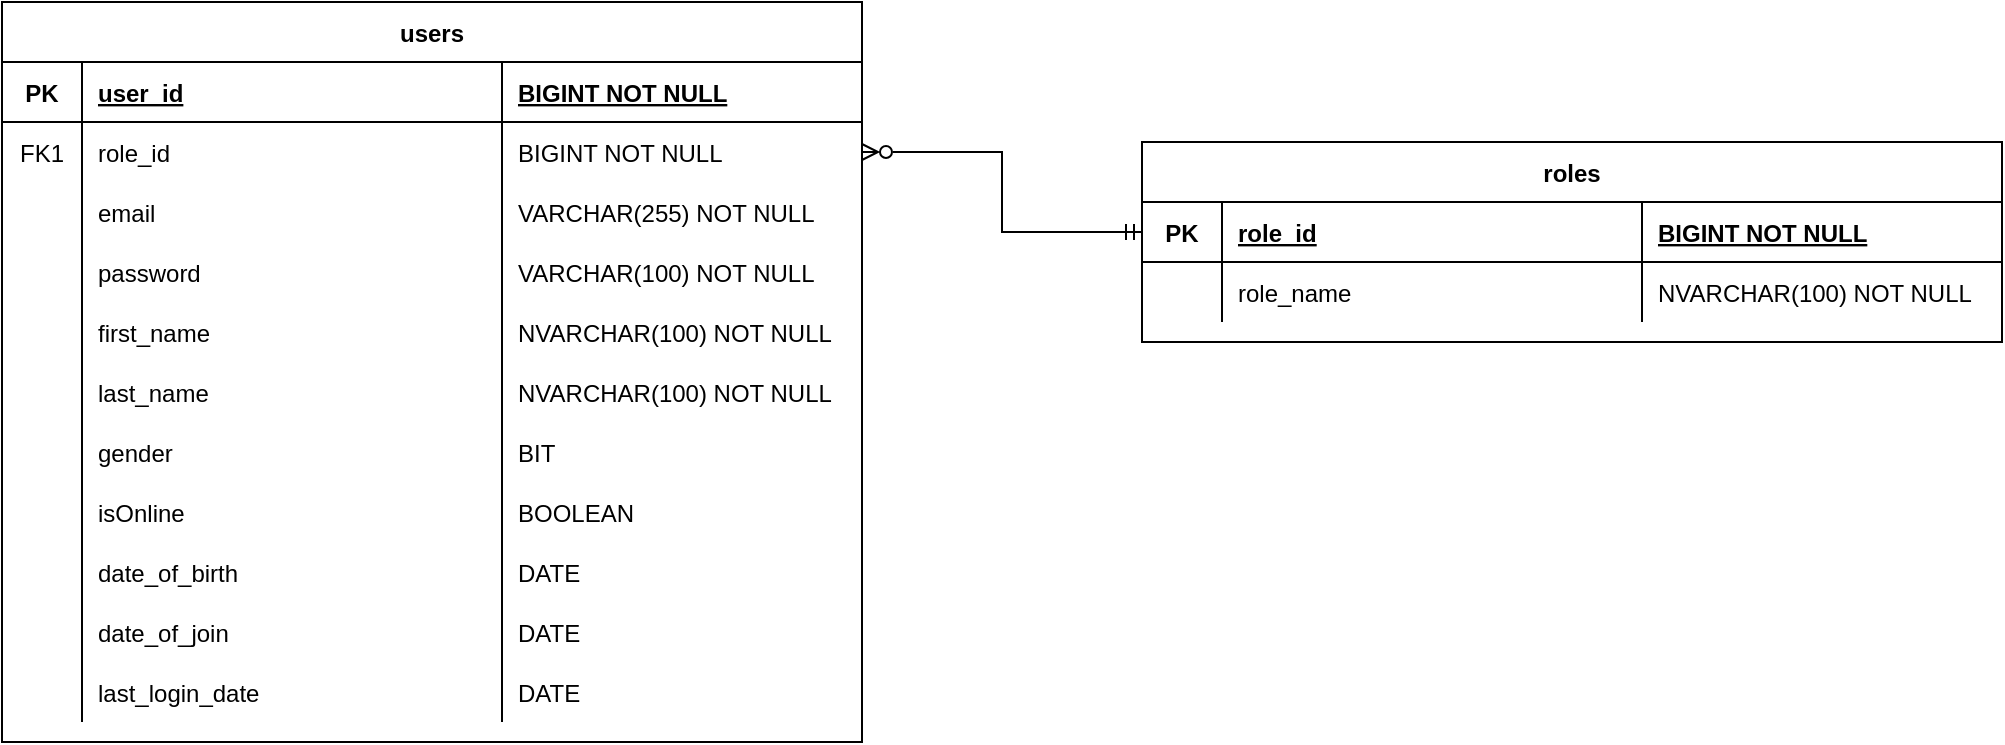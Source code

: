 <mxfile version="22.0.2" type="device">
  <diagram id="R2lEEEUBdFMjLlhIrx00" name="Page-1">
    <mxGraphModel dx="780" dy="504" grid="1" gridSize="10" guides="1" tooltips="1" connect="1" arrows="1" fold="1" page="1" pageScale="1" pageWidth="850" pageHeight="1100" math="0" shadow="0" extFonts="Permanent Marker^https://fonts.googleapis.com/css?family=Permanent+Marker">
      <root>
        <mxCell id="0" />
        <mxCell id="1" parent="0" />
        <mxCell id="C-vyLk0tnHw3VtMMgP7b-23" value="users" style="shape=table;startSize=30;container=1;collapsible=1;childLayout=tableLayout;fixedRows=1;rowLines=0;fontStyle=1;align=center;resizeLast=1;" parent="1" vertex="1">
          <mxGeometry x="90" y="70" width="430" height="370" as="geometry" />
        </mxCell>
        <mxCell id="C-vyLk0tnHw3VtMMgP7b-24" value="" style="shape=partialRectangle;collapsible=0;dropTarget=0;pointerEvents=0;fillColor=none;points=[[0,0.5],[1,0.5]];portConstraint=eastwest;top=0;left=0;right=0;bottom=1;" parent="C-vyLk0tnHw3VtMMgP7b-23" vertex="1">
          <mxGeometry y="30" width="430" height="30" as="geometry" />
        </mxCell>
        <mxCell id="C-vyLk0tnHw3VtMMgP7b-25" value="PK" style="shape=partialRectangle;overflow=hidden;connectable=0;fillColor=none;top=0;left=0;bottom=0;right=0;fontStyle=1;" parent="C-vyLk0tnHw3VtMMgP7b-24" vertex="1">
          <mxGeometry width="40" height="30" as="geometry">
            <mxRectangle width="40" height="30" as="alternateBounds" />
          </mxGeometry>
        </mxCell>
        <mxCell id="C-vyLk0tnHw3VtMMgP7b-26" value="user_id" style="shape=partialRectangle;overflow=hidden;connectable=0;fillColor=none;top=0;left=0;bottom=0;right=0;align=left;spacingLeft=6;fontStyle=5;" parent="C-vyLk0tnHw3VtMMgP7b-24" vertex="1">
          <mxGeometry x="40" width="210" height="30" as="geometry">
            <mxRectangle width="210" height="30" as="alternateBounds" />
          </mxGeometry>
        </mxCell>
        <mxCell id="CSb7I1wGA5Afq-EytWR8-1" value="BIGINT NOT NULL" style="shape=partialRectangle;overflow=hidden;connectable=0;fillColor=none;top=0;left=0;bottom=0;right=0;align=left;spacingLeft=6;fontStyle=5;" vertex="1" parent="C-vyLk0tnHw3VtMMgP7b-24">
          <mxGeometry x="250" width="180" height="30" as="geometry">
            <mxRectangle width="180" height="30" as="alternateBounds" />
          </mxGeometry>
        </mxCell>
        <mxCell id="CSb7I1wGA5Afq-EytWR8-15" style="shape=partialRectangle;collapsible=0;dropTarget=0;pointerEvents=0;fillColor=none;points=[[0,0.5],[1,0.5]];portConstraint=eastwest;top=0;left=0;right=0;bottom=0;" vertex="1" parent="C-vyLk0tnHw3VtMMgP7b-23">
          <mxGeometry y="60" width="430" height="30" as="geometry" />
        </mxCell>
        <mxCell id="CSb7I1wGA5Afq-EytWR8-16" value="FK1" style="shape=partialRectangle;overflow=hidden;connectable=0;fillColor=none;top=0;left=0;bottom=0;right=0;" vertex="1" parent="CSb7I1wGA5Afq-EytWR8-15">
          <mxGeometry width="40" height="30" as="geometry">
            <mxRectangle width="40" height="30" as="alternateBounds" />
          </mxGeometry>
        </mxCell>
        <mxCell id="CSb7I1wGA5Afq-EytWR8-17" value="role_id" style="shape=partialRectangle;overflow=hidden;connectable=0;fillColor=none;top=0;left=0;bottom=0;right=0;align=left;spacingLeft=6;" vertex="1" parent="CSb7I1wGA5Afq-EytWR8-15">
          <mxGeometry x="40" width="210" height="30" as="geometry">
            <mxRectangle width="210" height="30" as="alternateBounds" />
          </mxGeometry>
        </mxCell>
        <mxCell id="CSb7I1wGA5Afq-EytWR8-18" value="BIGINT NOT NULL" style="shape=partialRectangle;overflow=hidden;connectable=0;fillColor=none;top=0;left=0;bottom=0;right=0;align=left;spacingLeft=6;" vertex="1" parent="CSb7I1wGA5Afq-EytWR8-15">
          <mxGeometry x="250" width="180" height="30" as="geometry">
            <mxRectangle width="180" height="30" as="alternateBounds" />
          </mxGeometry>
        </mxCell>
        <mxCell id="CSb7I1wGA5Afq-EytWR8-19" style="shape=partialRectangle;collapsible=0;dropTarget=0;pointerEvents=0;fillColor=none;points=[[0,0.5],[1,0.5]];portConstraint=eastwest;top=0;left=0;right=0;bottom=0;" vertex="1" parent="C-vyLk0tnHw3VtMMgP7b-23">
          <mxGeometry y="90" width="430" height="30" as="geometry" />
        </mxCell>
        <mxCell id="CSb7I1wGA5Afq-EytWR8-20" style="shape=partialRectangle;overflow=hidden;connectable=0;fillColor=none;top=0;left=0;bottom=0;right=0;" vertex="1" parent="CSb7I1wGA5Afq-EytWR8-19">
          <mxGeometry width="40" height="30" as="geometry">
            <mxRectangle width="40" height="30" as="alternateBounds" />
          </mxGeometry>
        </mxCell>
        <mxCell id="CSb7I1wGA5Afq-EytWR8-21" value="email" style="shape=partialRectangle;overflow=hidden;connectable=0;fillColor=none;top=0;left=0;bottom=0;right=0;align=left;spacingLeft=6;" vertex="1" parent="CSb7I1wGA5Afq-EytWR8-19">
          <mxGeometry x="40" width="210" height="30" as="geometry">
            <mxRectangle width="210" height="30" as="alternateBounds" />
          </mxGeometry>
        </mxCell>
        <mxCell id="CSb7I1wGA5Afq-EytWR8-22" value="VARCHAR(255) NOT NULL" style="shape=partialRectangle;overflow=hidden;connectable=0;fillColor=none;top=0;left=0;bottom=0;right=0;align=left;spacingLeft=6;" vertex="1" parent="CSb7I1wGA5Afq-EytWR8-19">
          <mxGeometry x="250" width="180" height="30" as="geometry">
            <mxRectangle width="180" height="30" as="alternateBounds" />
          </mxGeometry>
        </mxCell>
        <mxCell id="CSb7I1wGA5Afq-EytWR8-23" style="shape=partialRectangle;collapsible=0;dropTarget=0;pointerEvents=0;fillColor=none;points=[[0,0.5],[1,0.5]];portConstraint=eastwest;top=0;left=0;right=0;bottom=0;" vertex="1" parent="C-vyLk0tnHw3VtMMgP7b-23">
          <mxGeometry y="120" width="430" height="30" as="geometry" />
        </mxCell>
        <mxCell id="CSb7I1wGA5Afq-EytWR8-24" style="shape=partialRectangle;overflow=hidden;connectable=0;fillColor=none;top=0;left=0;bottom=0;right=0;" vertex="1" parent="CSb7I1wGA5Afq-EytWR8-23">
          <mxGeometry width="40" height="30" as="geometry">
            <mxRectangle width="40" height="30" as="alternateBounds" />
          </mxGeometry>
        </mxCell>
        <mxCell id="CSb7I1wGA5Afq-EytWR8-25" value="password" style="shape=partialRectangle;overflow=hidden;connectable=0;fillColor=none;top=0;left=0;bottom=0;right=0;align=left;spacingLeft=6;" vertex="1" parent="CSb7I1wGA5Afq-EytWR8-23">
          <mxGeometry x="40" width="210" height="30" as="geometry">
            <mxRectangle width="210" height="30" as="alternateBounds" />
          </mxGeometry>
        </mxCell>
        <mxCell id="CSb7I1wGA5Afq-EytWR8-26" value="VARCHAR(100) NOT NULL" style="shape=partialRectangle;overflow=hidden;connectable=0;fillColor=none;top=0;left=0;bottom=0;right=0;align=left;spacingLeft=6;" vertex="1" parent="CSb7I1wGA5Afq-EytWR8-23">
          <mxGeometry x="250" width="180" height="30" as="geometry">
            <mxRectangle width="180" height="30" as="alternateBounds" />
          </mxGeometry>
        </mxCell>
        <mxCell id="C-vyLk0tnHw3VtMMgP7b-27" value="" style="shape=partialRectangle;collapsible=0;dropTarget=0;pointerEvents=0;fillColor=none;points=[[0,0.5],[1,0.5]];portConstraint=eastwest;top=0;left=0;right=0;bottom=0;" parent="C-vyLk0tnHw3VtMMgP7b-23" vertex="1">
          <mxGeometry y="150" width="430" height="30" as="geometry" />
        </mxCell>
        <mxCell id="C-vyLk0tnHw3VtMMgP7b-28" value="" style="shape=partialRectangle;overflow=hidden;connectable=0;fillColor=none;top=0;left=0;bottom=0;right=0;" parent="C-vyLk0tnHw3VtMMgP7b-27" vertex="1">
          <mxGeometry width="40" height="30" as="geometry">
            <mxRectangle width="40" height="30" as="alternateBounds" />
          </mxGeometry>
        </mxCell>
        <mxCell id="C-vyLk0tnHw3VtMMgP7b-29" value="first_name" style="shape=partialRectangle;overflow=hidden;connectable=0;fillColor=none;top=0;left=0;bottom=0;right=0;align=left;spacingLeft=6;" parent="C-vyLk0tnHw3VtMMgP7b-27" vertex="1">
          <mxGeometry x="40" width="210" height="30" as="geometry">
            <mxRectangle width="210" height="30" as="alternateBounds" />
          </mxGeometry>
        </mxCell>
        <mxCell id="CSb7I1wGA5Afq-EytWR8-2" value="NVARCHAR(100) NOT NULL" style="shape=partialRectangle;overflow=hidden;connectable=0;fillColor=none;top=0;left=0;bottom=0;right=0;align=left;spacingLeft=6;" vertex="1" parent="C-vyLk0tnHw3VtMMgP7b-27">
          <mxGeometry x="250" width="180" height="30" as="geometry">
            <mxRectangle width="180" height="30" as="alternateBounds" />
          </mxGeometry>
        </mxCell>
        <mxCell id="CSb7I1wGA5Afq-EytWR8-3" style="shape=partialRectangle;collapsible=0;dropTarget=0;pointerEvents=0;fillColor=none;points=[[0,0.5],[1,0.5]];portConstraint=eastwest;top=0;left=0;right=0;bottom=0;" vertex="1" parent="C-vyLk0tnHw3VtMMgP7b-23">
          <mxGeometry y="180" width="430" height="30" as="geometry" />
        </mxCell>
        <mxCell id="CSb7I1wGA5Afq-EytWR8-4" style="shape=partialRectangle;overflow=hidden;connectable=0;fillColor=none;top=0;left=0;bottom=0;right=0;" vertex="1" parent="CSb7I1wGA5Afq-EytWR8-3">
          <mxGeometry width="40" height="30" as="geometry">
            <mxRectangle width="40" height="30" as="alternateBounds" />
          </mxGeometry>
        </mxCell>
        <mxCell id="CSb7I1wGA5Afq-EytWR8-5" value="last_name" style="shape=partialRectangle;overflow=hidden;connectable=0;fillColor=none;top=0;left=0;bottom=0;right=0;align=left;spacingLeft=6;" vertex="1" parent="CSb7I1wGA5Afq-EytWR8-3">
          <mxGeometry x="40" width="210" height="30" as="geometry">
            <mxRectangle width="210" height="30" as="alternateBounds" />
          </mxGeometry>
        </mxCell>
        <mxCell id="CSb7I1wGA5Afq-EytWR8-6" value="NVARCHAR(100) NOT NULL" style="shape=partialRectangle;overflow=hidden;connectable=0;fillColor=none;top=0;left=0;bottom=0;right=0;align=left;spacingLeft=6;" vertex="1" parent="CSb7I1wGA5Afq-EytWR8-3">
          <mxGeometry x="250" width="180" height="30" as="geometry">
            <mxRectangle width="180" height="30" as="alternateBounds" />
          </mxGeometry>
        </mxCell>
        <mxCell id="CSb7I1wGA5Afq-EytWR8-7" style="shape=partialRectangle;collapsible=0;dropTarget=0;pointerEvents=0;fillColor=none;points=[[0,0.5],[1,0.5]];portConstraint=eastwest;top=0;left=0;right=0;bottom=0;" vertex="1" parent="C-vyLk0tnHw3VtMMgP7b-23">
          <mxGeometry y="210" width="430" height="30" as="geometry" />
        </mxCell>
        <mxCell id="CSb7I1wGA5Afq-EytWR8-8" style="shape=partialRectangle;overflow=hidden;connectable=0;fillColor=none;top=0;left=0;bottom=0;right=0;" vertex="1" parent="CSb7I1wGA5Afq-EytWR8-7">
          <mxGeometry width="40" height="30" as="geometry">
            <mxRectangle width="40" height="30" as="alternateBounds" />
          </mxGeometry>
        </mxCell>
        <mxCell id="CSb7I1wGA5Afq-EytWR8-9" value="gender" style="shape=partialRectangle;overflow=hidden;connectable=0;fillColor=none;top=0;left=0;bottom=0;right=0;align=left;spacingLeft=6;" vertex="1" parent="CSb7I1wGA5Afq-EytWR8-7">
          <mxGeometry x="40" width="210" height="30" as="geometry">
            <mxRectangle width="210" height="30" as="alternateBounds" />
          </mxGeometry>
        </mxCell>
        <mxCell id="CSb7I1wGA5Afq-EytWR8-10" value="BIT " style="shape=partialRectangle;overflow=hidden;connectable=0;fillColor=none;top=0;left=0;bottom=0;right=0;align=left;spacingLeft=6;" vertex="1" parent="CSb7I1wGA5Afq-EytWR8-7">
          <mxGeometry x="250" width="180" height="30" as="geometry">
            <mxRectangle width="180" height="30" as="alternateBounds" />
          </mxGeometry>
        </mxCell>
        <mxCell id="CSb7I1wGA5Afq-EytWR8-69" style="shape=partialRectangle;collapsible=0;dropTarget=0;pointerEvents=0;fillColor=none;points=[[0,0.5],[1,0.5]];portConstraint=eastwest;top=0;left=0;right=0;bottom=0;" vertex="1" parent="C-vyLk0tnHw3VtMMgP7b-23">
          <mxGeometry y="240" width="430" height="30" as="geometry" />
        </mxCell>
        <mxCell id="CSb7I1wGA5Afq-EytWR8-70" style="shape=partialRectangle;overflow=hidden;connectable=0;fillColor=none;top=0;left=0;bottom=0;right=0;" vertex="1" parent="CSb7I1wGA5Afq-EytWR8-69">
          <mxGeometry width="40" height="30" as="geometry">
            <mxRectangle width="40" height="30" as="alternateBounds" />
          </mxGeometry>
        </mxCell>
        <mxCell id="CSb7I1wGA5Afq-EytWR8-71" value="isOnline" style="shape=partialRectangle;overflow=hidden;connectable=0;fillColor=none;top=0;left=0;bottom=0;right=0;align=left;spacingLeft=6;" vertex="1" parent="CSb7I1wGA5Afq-EytWR8-69">
          <mxGeometry x="40" width="210" height="30" as="geometry">
            <mxRectangle width="210" height="30" as="alternateBounds" />
          </mxGeometry>
        </mxCell>
        <mxCell id="CSb7I1wGA5Afq-EytWR8-72" value="BOOLEAN" style="shape=partialRectangle;overflow=hidden;connectable=0;fillColor=none;top=0;left=0;bottom=0;right=0;align=left;spacingLeft=6;" vertex="1" parent="CSb7I1wGA5Afq-EytWR8-69">
          <mxGeometry x="250" width="180" height="30" as="geometry">
            <mxRectangle width="180" height="30" as="alternateBounds" />
          </mxGeometry>
        </mxCell>
        <mxCell id="CSb7I1wGA5Afq-EytWR8-61" style="shape=partialRectangle;collapsible=0;dropTarget=0;pointerEvents=0;fillColor=none;points=[[0,0.5],[1,0.5]];portConstraint=eastwest;top=0;left=0;right=0;bottom=0;" vertex="1" parent="C-vyLk0tnHw3VtMMgP7b-23">
          <mxGeometry y="270" width="430" height="30" as="geometry" />
        </mxCell>
        <mxCell id="CSb7I1wGA5Afq-EytWR8-62" style="shape=partialRectangle;overflow=hidden;connectable=0;fillColor=none;top=0;left=0;bottom=0;right=0;" vertex="1" parent="CSb7I1wGA5Afq-EytWR8-61">
          <mxGeometry width="40" height="30" as="geometry">
            <mxRectangle width="40" height="30" as="alternateBounds" />
          </mxGeometry>
        </mxCell>
        <mxCell id="CSb7I1wGA5Afq-EytWR8-63" value="date_of_birth" style="shape=partialRectangle;overflow=hidden;connectable=0;fillColor=none;top=0;left=0;bottom=0;right=0;align=left;spacingLeft=6;" vertex="1" parent="CSb7I1wGA5Afq-EytWR8-61">
          <mxGeometry x="40" width="210" height="30" as="geometry">
            <mxRectangle width="210" height="30" as="alternateBounds" />
          </mxGeometry>
        </mxCell>
        <mxCell id="CSb7I1wGA5Afq-EytWR8-64" value="DATE" style="shape=partialRectangle;overflow=hidden;connectable=0;fillColor=none;top=0;left=0;bottom=0;right=0;align=left;spacingLeft=6;" vertex="1" parent="CSb7I1wGA5Afq-EytWR8-61">
          <mxGeometry x="250" width="180" height="30" as="geometry">
            <mxRectangle width="180" height="30" as="alternateBounds" />
          </mxGeometry>
        </mxCell>
        <mxCell id="CSb7I1wGA5Afq-EytWR8-11" style="shape=partialRectangle;collapsible=0;dropTarget=0;pointerEvents=0;fillColor=none;points=[[0,0.5],[1,0.5]];portConstraint=eastwest;top=0;left=0;right=0;bottom=0;" vertex="1" parent="C-vyLk0tnHw3VtMMgP7b-23">
          <mxGeometry y="300" width="430" height="30" as="geometry" />
        </mxCell>
        <mxCell id="CSb7I1wGA5Afq-EytWR8-12" style="shape=partialRectangle;overflow=hidden;connectable=0;fillColor=none;top=0;left=0;bottom=0;right=0;" vertex="1" parent="CSb7I1wGA5Afq-EytWR8-11">
          <mxGeometry width="40" height="30" as="geometry">
            <mxRectangle width="40" height="30" as="alternateBounds" />
          </mxGeometry>
        </mxCell>
        <mxCell id="CSb7I1wGA5Afq-EytWR8-13" value="date_of_join" style="shape=partialRectangle;overflow=hidden;connectable=0;fillColor=none;top=0;left=0;bottom=0;right=0;align=left;spacingLeft=6;" vertex="1" parent="CSb7I1wGA5Afq-EytWR8-11">
          <mxGeometry x="40" width="210" height="30" as="geometry">
            <mxRectangle width="210" height="30" as="alternateBounds" />
          </mxGeometry>
        </mxCell>
        <mxCell id="CSb7I1wGA5Afq-EytWR8-14" value="DATE" style="shape=partialRectangle;overflow=hidden;connectable=0;fillColor=none;top=0;left=0;bottom=0;right=0;align=left;spacingLeft=6;" vertex="1" parent="CSb7I1wGA5Afq-EytWR8-11">
          <mxGeometry x="250" width="180" height="30" as="geometry">
            <mxRectangle width="180" height="30" as="alternateBounds" />
          </mxGeometry>
        </mxCell>
        <mxCell id="CSb7I1wGA5Afq-EytWR8-65" style="shape=partialRectangle;collapsible=0;dropTarget=0;pointerEvents=0;fillColor=none;points=[[0,0.5],[1,0.5]];portConstraint=eastwest;top=0;left=0;right=0;bottom=0;" vertex="1" parent="C-vyLk0tnHw3VtMMgP7b-23">
          <mxGeometry y="330" width="430" height="30" as="geometry" />
        </mxCell>
        <mxCell id="CSb7I1wGA5Afq-EytWR8-66" style="shape=partialRectangle;overflow=hidden;connectable=0;fillColor=none;top=0;left=0;bottom=0;right=0;" vertex="1" parent="CSb7I1wGA5Afq-EytWR8-65">
          <mxGeometry width="40" height="30" as="geometry">
            <mxRectangle width="40" height="30" as="alternateBounds" />
          </mxGeometry>
        </mxCell>
        <mxCell id="CSb7I1wGA5Afq-EytWR8-67" value="last_login_date" style="shape=partialRectangle;overflow=hidden;connectable=0;fillColor=none;top=0;left=0;bottom=0;right=0;align=left;spacingLeft=6;" vertex="1" parent="CSb7I1wGA5Afq-EytWR8-65">
          <mxGeometry x="40" width="210" height="30" as="geometry">
            <mxRectangle width="210" height="30" as="alternateBounds" />
          </mxGeometry>
        </mxCell>
        <mxCell id="CSb7I1wGA5Afq-EytWR8-68" value="DATE" style="shape=partialRectangle;overflow=hidden;connectable=0;fillColor=none;top=0;left=0;bottom=0;right=0;align=left;spacingLeft=6;" vertex="1" parent="CSb7I1wGA5Afq-EytWR8-65">
          <mxGeometry x="250" width="180" height="30" as="geometry">
            <mxRectangle width="180" height="30" as="alternateBounds" />
          </mxGeometry>
        </mxCell>
        <mxCell id="CSb7I1wGA5Afq-EytWR8-27" value="roles" style="shape=table;startSize=30;container=1;collapsible=1;childLayout=tableLayout;fixedRows=1;rowLines=0;fontStyle=1;align=center;resizeLast=1;" vertex="1" parent="1">
          <mxGeometry x="660" y="140" width="430" height="100" as="geometry" />
        </mxCell>
        <mxCell id="CSb7I1wGA5Afq-EytWR8-28" value="" style="shape=partialRectangle;collapsible=0;dropTarget=0;pointerEvents=0;fillColor=none;points=[[0,0.5],[1,0.5]];portConstraint=eastwest;top=0;left=0;right=0;bottom=1;" vertex="1" parent="CSb7I1wGA5Afq-EytWR8-27">
          <mxGeometry y="30" width="430" height="30" as="geometry" />
        </mxCell>
        <mxCell id="CSb7I1wGA5Afq-EytWR8-29" value="PK" style="shape=partialRectangle;overflow=hidden;connectable=0;fillColor=none;top=0;left=0;bottom=0;right=0;fontStyle=1;" vertex="1" parent="CSb7I1wGA5Afq-EytWR8-28">
          <mxGeometry width="40" height="30" as="geometry">
            <mxRectangle width="40" height="30" as="alternateBounds" />
          </mxGeometry>
        </mxCell>
        <mxCell id="CSb7I1wGA5Afq-EytWR8-30" value="role_id" style="shape=partialRectangle;overflow=hidden;connectable=0;fillColor=none;top=0;left=0;bottom=0;right=0;align=left;spacingLeft=6;fontStyle=5;" vertex="1" parent="CSb7I1wGA5Afq-EytWR8-28">
          <mxGeometry x="40" width="210" height="30" as="geometry">
            <mxRectangle width="210" height="30" as="alternateBounds" />
          </mxGeometry>
        </mxCell>
        <mxCell id="CSb7I1wGA5Afq-EytWR8-31" value="BIGINT NOT NULL" style="shape=partialRectangle;overflow=hidden;connectable=0;fillColor=none;top=0;left=0;bottom=0;right=0;align=left;spacingLeft=6;fontStyle=5;" vertex="1" parent="CSb7I1wGA5Afq-EytWR8-28">
          <mxGeometry x="250" width="180" height="30" as="geometry">
            <mxRectangle width="180" height="30" as="alternateBounds" />
          </mxGeometry>
        </mxCell>
        <mxCell id="CSb7I1wGA5Afq-EytWR8-32" style="shape=partialRectangle;collapsible=0;dropTarget=0;pointerEvents=0;fillColor=none;points=[[0,0.5],[1,0.5]];portConstraint=eastwest;top=0;left=0;right=0;bottom=0;" vertex="1" parent="CSb7I1wGA5Afq-EytWR8-27">
          <mxGeometry y="60" width="430" height="30" as="geometry" />
        </mxCell>
        <mxCell id="CSb7I1wGA5Afq-EytWR8-33" value="" style="shape=partialRectangle;overflow=hidden;connectable=0;fillColor=none;top=0;left=0;bottom=0;right=0;" vertex="1" parent="CSb7I1wGA5Afq-EytWR8-32">
          <mxGeometry width="40" height="30" as="geometry">
            <mxRectangle width="40" height="30" as="alternateBounds" />
          </mxGeometry>
        </mxCell>
        <mxCell id="CSb7I1wGA5Afq-EytWR8-34" value="role_name" style="shape=partialRectangle;overflow=hidden;connectable=0;fillColor=none;top=0;left=0;bottom=0;right=0;align=left;spacingLeft=6;" vertex="1" parent="CSb7I1wGA5Afq-EytWR8-32">
          <mxGeometry x="40" width="210" height="30" as="geometry">
            <mxRectangle width="210" height="30" as="alternateBounds" />
          </mxGeometry>
        </mxCell>
        <mxCell id="CSb7I1wGA5Afq-EytWR8-35" value="NVARCHAR(100) NOT NULL" style="shape=partialRectangle;overflow=hidden;connectable=0;fillColor=none;top=0;left=0;bottom=0;right=0;align=left;spacingLeft=6;" vertex="1" parent="CSb7I1wGA5Afq-EytWR8-32">
          <mxGeometry x="250" width="180" height="30" as="geometry">
            <mxRectangle width="180" height="30" as="alternateBounds" />
          </mxGeometry>
        </mxCell>
        <mxCell id="CSb7I1wGA5Afq-EytWR8-60" style="edgeStyle=orthogonalEdgeStyle;rounded=0;orthogonalLoop=1;jettySize=auto;html=1;exitX=1;exitY=0.5;exitDx=0;exitDy=0;entryX=0;entryY=0.5;entryDx=0;entryDy=0;endArrow=ERmandOne;endFill=0;startArrow=ERzeroToMany;startFill=0;" edge="1" parent="1" source="CSb7I1wGA5Afq-EytWR8-15" target="CSb7I1wGA5Afq-EytWR8-28">
          <mxGeometry relative="1" as="geometry" />
        </mxCell>
      </root>
    </mxGraphModel>
  </diagram>
</mxfile>

